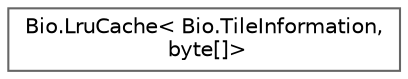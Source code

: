 digraph "Graphical Class Hierarchy"
{
 // LATEX_PDF_SIZE
  bgcolor="transparent";
  edge [fontname=Helvetica,fontsize=10,labelfontname=Helvetica,labelfontsize=10];
  node [fontname=Helvetica,fontsize=10,shape=box,height=0.2,width=0.4];
  rankdir="LR";
  Node0 [id="Node000000",label="Bio.LruCache\< Bio.TileInformation,\l byte[]\>",height=0.2,width=0.4,color="grey40", fillcolor="white", style="filled",URL="$class_bio_1_1_lru_cache.html",tooltip=" "];
}
